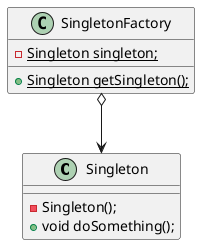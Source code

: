 @startuml

class Singleton{
- Singleton();
+ void doSomething();
}

class SingletonFactory{
- {static} Singleton singleton;
+ {static} Singleton getSingleton();
}

SingletonFactory o--> Singleton
@enduml